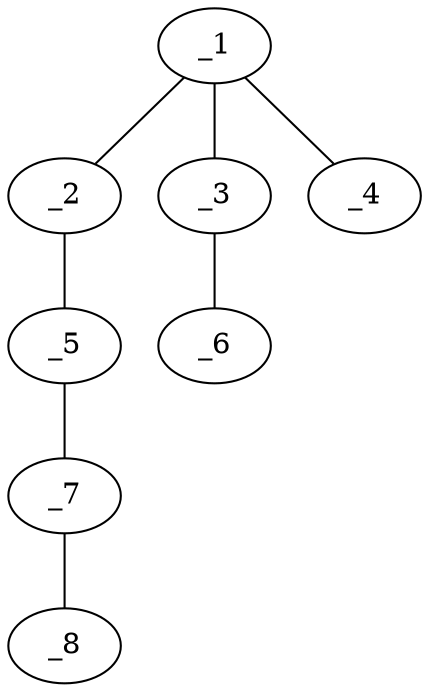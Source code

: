 graph molid67800 {
	_1	 [charge=0,
		chem=1,
		symbol="C  ",
		x="3.7321",
		y="0.25"];
	_2	 [charge=0,
		chem=1,
		symbol="C  ",
		x="4.5981",
		y="0.75"];
	_1 -- _2	 [valence=1];
	_3	 [charge=0,
		chem=1,
		symbol="C  ",
		x="2.866",
		y="0.75"];
	_1 -- _3	 [valence=1];
	_4	 [charge=0,
		chem=4,
		symbol="N  ",
		x="3.7321",
		y="-0.75"];
	_1 -- _4	 [valence=1];
	_5	 [charge=0,
		chem=1,
		symbol="C  ",
		x="5.4641",
		y="0.25"];
	_2 -- _5	 [valence=1];
	_6	 [charge=0,
		chem=2,
		symbol="O  ",
		x=2,
		y="0.25"];
	_3 -- _6	 [valence=1];
	_7	 [charge=0,
		chem=5,
		symbol="S  ",
		x="6.3301",
		y="0.75"];
	_5 -- _7	 [valence=1];
	_8	 [charge=0,
		chem=1,
		symbol="C  ",
		x="7.1962",
		y="0.25"];
	_7 -- _8	 [valence=1];
}
